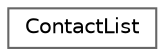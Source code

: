 digraph "Graphical Class Hierarchy"
{
 // LATEX_PDF_SIZE
  bgcolor="transparent";
  edge [fontname=Helvetica,fontsize=10,labelfontname=Helvetica,labelfontsize=10];
  node [fontname=Helvetica,fontsize=10,shape=box,height=0.2,width=0.4];
  rankdir="LR";
  Node0 [id="Node000000",label="ContactList",height=0.2,width=0.4,color="grey40", fillcolor="white", style="filled",URL="$class_contact_list.html",tooltip="linked list per la gestione avanzata di contatti"];
}
